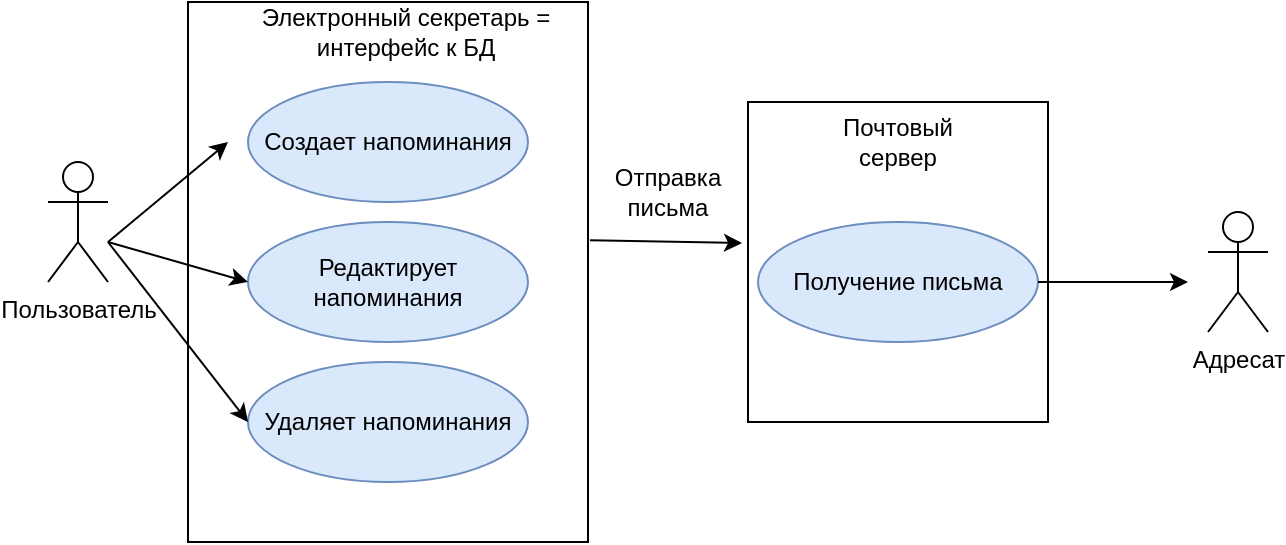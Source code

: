 <mxfile version="17.4.2" type="device"><diagram id="sSHUt6e8QpDR_e6nv1Pa" name="Страница 1"><mxGraphModel dx="1102" dy="865" grid="1" gridSize="10" guides="1" tooltips="1" connect="1" arrows="1" fold="1" page="1" pageScale="1" pageWidth="827" pageHeight="1169" math="0" shadow="0"><root><mxCell id="0"/><mxCell id="1" parent="0"/><mxCell id="pag-nnljSbqJ63efEBjg-11" value="" style="rounded=0;whiteSpace=wrap;html=1;fontColor=default;" vertex="1" parent="1"><mxGeometry x="220" y="20" width="200" height="270" as="geometry"/></mxCell><mxCell id="pag-nnljSbqJ63efEBjg-1" value="Пользователь" style="shape=umlActor;verticalLabelPosition=bottom;verticalAlign=top;html=1;outlineConnect=0;fontColor=default;" vertex="1" parent="1"><mxGeometry x="150" y="100" width="30" height="60" as="geometry"/></mxCell><mxCell id="pag-nnljSbqJ63efEBjg-10" value="Создает напоминания" style="ellipse;whiteSpace=wrap;html=1;fillColor=#dae8fc;strokeColor=#6c8ebf;" vertex="1" parent="1"><mxGeometry x="250" y="60" width="140" height="60" as="geometry"/></mxCell><mxCell id="pag-nnljSbqJ63efEBjg-12" value="Электронный секретарь = интерфейс к БД" style="text;html=1;strokeColor=none;fillColor=none;align=center;verticalAlign=middle;whiteSpace=wrap;rounded=0;fontColor=default;" vertex="1" parent="1"><mxGeometry x="244" y="20" width="170" height="30" as="geometry"/></mxCell><mxCell id="pag-nnljSbqJ63efEBjg-13" value="Редактирует напоминания" style="ellipse;whiteSpace=wrap;html=1;fillColor=#dae8fc;strokeColor=#6c8ebf;" vertex="1" parent="1"><mxGeometry x="250" y="130" width="140" height="60" as="geometry"/></mxCell><mxCell id="pag-nnljSbqJ63efEBjg-14" value="Удаляет напоминания" style="ellipse;whiteSpace=wrap;html=1;fillColor=#dae8fc;strokeColor=#6c8ebf;" vertex="1" parent="1"><mxGeometry x="250" y="200" width="140" height="60" as="geometry"/></mxCell><mxCell id="pag-nnljSbqJ63efEBjg-18" value="" style="endArrow=classic;html=1;rounded=0;fontColor=default;" edge="1" parent="1"><mxGeometry width="50" height="50" relative="1" as="geometry"><mxPoint x="180" y="140" as="sourcePoint"/><mxPoint x="250" y="230" as="targetPoint"/></mxGeometry></mxCell><mxCell id="pag-nnljSbqJ63efEBjg-19" value="" style="endArrow=classic;html=1;rounded=0;fontColor=default;entryX=0;entryY=0.5;entryDx=0;entryDy=0;" edge="1" parent="1" target="pag-nnljSbqJ63efEBjg-13"><mxGeometry width="50" height="50" relative="1" as="geometry"><mxPoint x="180" y="140" as="sourcePoint"/><mxPoint x="260" y="140" as="targetPoint"/></mxGeometry></mxCell><mxCell id="pag-nnljSbqJ63efEBjg-20" value="" style="endArrow=classic;html=1;rounded=0;fontColor=default;" edge="1" parent="1"><mxGeometry width="50" height="50" relative="1" as="geometry"><mxPoint x="180" y="140" as="sourcePoint"/><mxPoint x="240" y="90" as="targetPoint"/></mxGeometry></mxCell><mxCell id="pag-nnljSbqJ63efEBjg-21" value="Адресат" style="shape=umlActor;verticalLabelPosition=bottom;verticalAlign=top;html=1;fontColor=default;" vertex="1" parent="1"><mxGeometry x="730" y="125" width="30" height="60" as="geometry"/></mxCell><mxCell id="pag-nnljSbqJ63efEBjg-27" value="" style="rounded=0;whiteSpace=wrap;html=1;fontColor=default;" vertex="1" parent="1"><mxGeometry x="500" y="70" width="150" height="160" as="geometry"/></mxCell><mxCell id="pag-nnljSbqJ63efEBjg-28" value="Почтовый сервер" style="text;html=1;strokeColor=none;fillColor=none;align=center;verticalAlign=middle;whiteSpace=wrap;rounded=0;fontColor=default;" vertex="1" parent="1"><mxGeometry x="545" y="75" width="60" height="30" as="geometry"/></mxCell><mxCell id="pag-nnljSbqJ63efEBjg-29" value="" style="endArrow=classic;html=1;rounded=0;fontColor=default;entryX=-0.02;entryY=0.441;entryDx=0;entryDy=0;entryPerimeter=0;exitX=1.005;exitY=0.441;exitDx=0;exitDy=0;exitPerimeter=0;" edge="1" parent="1" source="pag-nnljSbqJ63efEBjg-11" target="pag-nnljSbqJ63efEBjg-27"><mxGeometry width="50" height="50" relative="1" as="geometry"><mxPoint x="390" y="250" as="sourcePoint"/><mxPoint x="440" y="200" as="targetPoint"/></mxGeometry></mxCell><mxCell id="pag-nnljSbqJ63efEBjg-30" value="Отправка письма" style="text;html=1;strokeColor=none;fillColor=none;align=center;verticalAlign=middle;whiteSpace=wrap;rounded=0;fontColor=default;" vertex="1" parent="1"><mxGeometry x="430" y="100" width="60" height="30" as="geometry"/></mxCell><mxCell id="pag-nnljSbqJ63efEBjg-31" value="Получение письма" style="ellipse;whiteSpace=wrap;html=1;fillColor=#dae8fc;strokeColor=#6c8ebf;" vertex="1" parent="1"><mxGeometry x="505" y="130" width="140" height="60" as="geometry"/></mxCell><mxCell id="pag-nnljSbqJ63efEBjg-32" value="" style="endArrow=classic;html=1;rounded=0;fontColor=default;exitX=1;exitY=0.5;exitDx=0;exitDy=0;" edge="1" parent="1" source="pag-nnljSbqJ63efEBjg-31"><mxGeometry width="50" height="50" relative="1" as="geometry"><mxPoint x="650" y="180" as="sourcePoint"/><mxPoint x="720" y="160" as="targetPoint"/></mxGeometry></mxCell></root></mxGraphModel></diagram></mxfile>